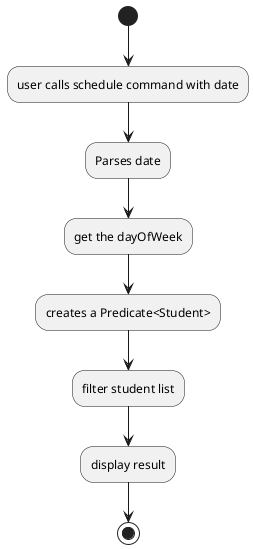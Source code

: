 @startuml
(*) --> "user calls schedule command with date"
"user calls schedule command with date" --> "Parses date"
"Parses date" --> "get the dayOfWeek"
"get the dayOfWeek" --> "creates a Predicate<Student>"
"creates a Predicate<Student>" --> "filter student list"
"filter student list" --> "display result"
"display result" --> (*)
@enduml